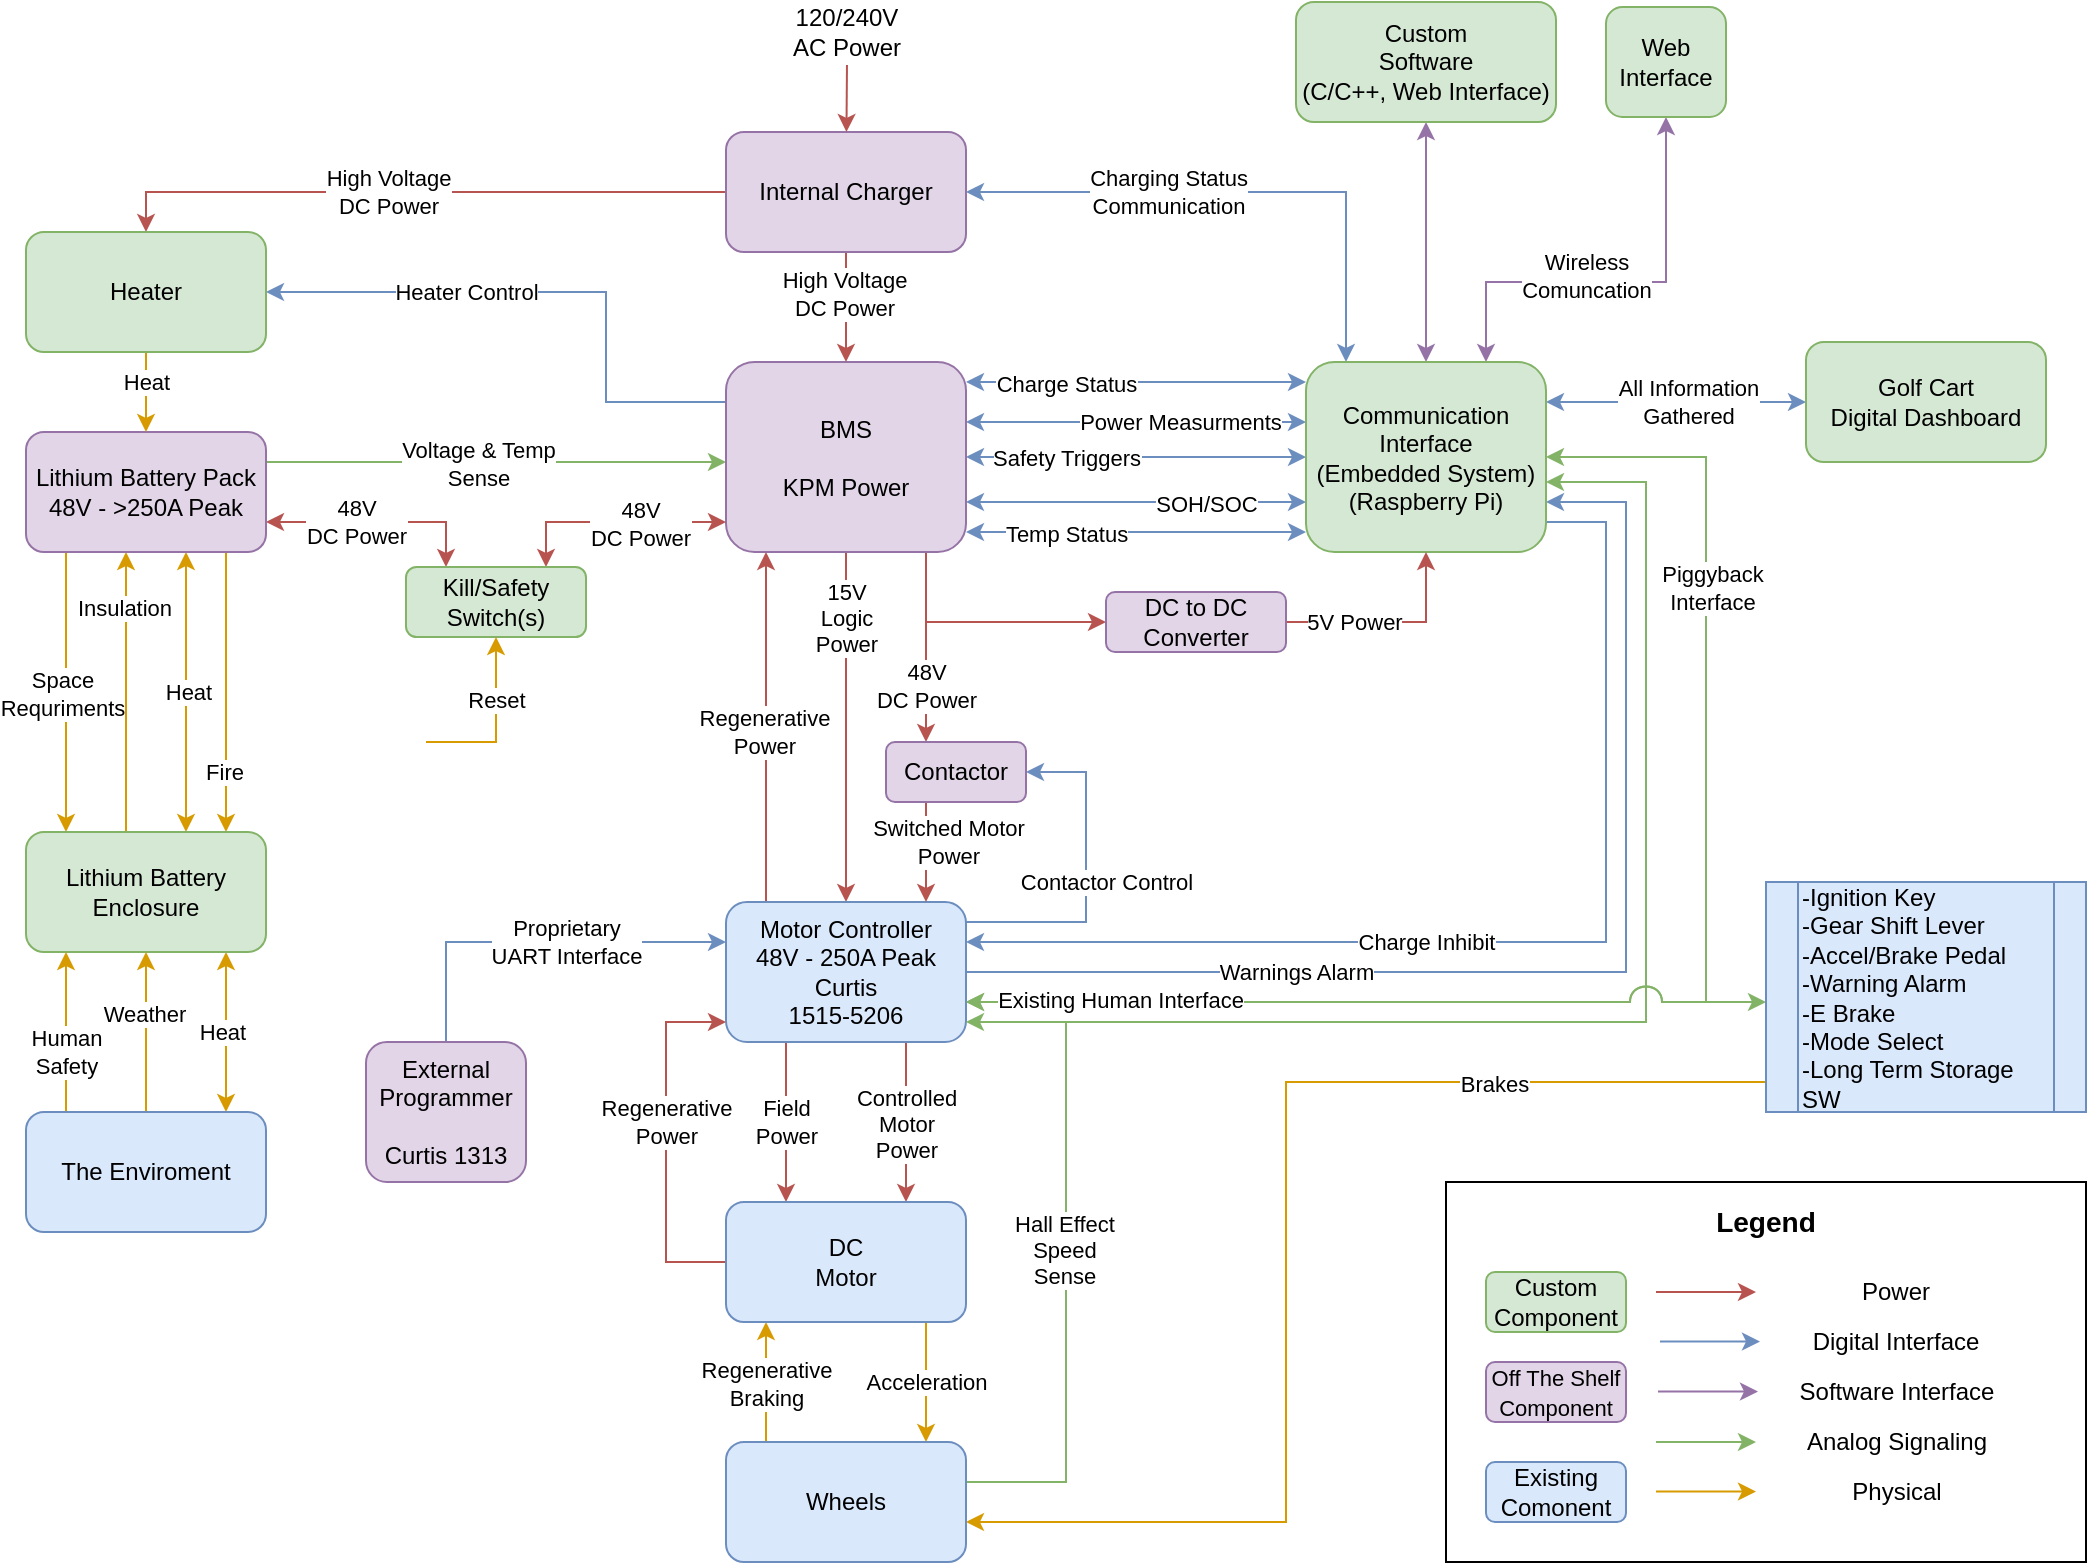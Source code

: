 <mxfile version="13.7.7" type="github">
  <diagram id="ME-UoCXOoVdlkanik7TO" name="Page-1">
    <mxGraphModel dx="1301" dy="871" grid="1" gridSize="10" guides="1" tooltips="1" connect="1" arrows="1" fold="1" page="1" pageScale="1" pageWidth="1100" pageHeight="850" math="0" shadow="0">
      <root>
        <mxCell id="0" />
        <mxCell id="1" parent="0" />
        <mxCell id="QsVYwnMpYBv8_TJirFqX-5" style="edgeStyle=orthogonalEdgeStyle;rounded=0;orthogonalLoop=1;jettySize=auto;html=1;startArrow=none;startFill=0;endArrow=classic;endFill=1;fillColor=#d5e8d4;strokeColor=#82b366;jumpStyle=arc;" parent="1" source="EkQ5oIYSsCIHXngzsfxw-46" target="GSqG7k4U5jTujWrdJpg2-13" edge="1">
          <mxGeometry relative="1" as="geometry">
            <Array as="points">
              <mxPoint x="590" y="810" />
              <mxPoint x="590" y="580" />
              <mxPoint x="880" y="580" />
              <mxPoint x="880" y="310" />
            </Array>
          </mxGeometry>
        </mxCell>
        <mxCell id="GSqG7k4U5jTujWrdJpg2-3" style="edgeStyle=orthogonalEdgeStyle;rounded=0;orthogonalLoop=1;jettySize=auto;html=1;startArrow=classic;startFill=1;fillColor=#f8cecc;strokeColor=#b85450;" parent="1" source="GSqG7k4U5jTujWrdJpg2-1" target="GSqG7k4U5jTujWrdJpg2-65" edge="1">
          <mxGeometry relative="1" as="geometry">
            <Array as="points">
              <mxPoint x="280" y="330" />
            </Array>
          </mxGeometry>
        </mxCell>
        <mxCell id="GSqG7k4U5jTujWrdJpg2-4" value="&lt;div&gt;48V&lt;/div&gt;&lt;div&gt;DC Power&lt;/div&gt;" style="edgeLabel;html=1;align=center;verticalAlign=middle;resizable=0;points=[];" parent="GSqG7k4U5jTujWrdJpg2-3" vertex="1" connectable="0">
          <mxGeometry x="-0.104" relative="1" as="geometry">
            <mxPoint x="-5.6" as="offset" />
          </mxGeometry>
        </mxCell>
        <mxCell id="GSqG7k4U5jTujWrdJpg2-5" style="edgeStyle=orthogonalEdgeStyle;rounded=0;orthogonalLoop=1;jettySize=auto;html=1;fillColor=#d5e8d4;strokeColor=#82b366;" parent="1" source="GSqG7k4U5jTujWrdJpg2-1" target="GSqG7k4U5jTujWrdJpg2-2" edge="1">
          <mxGeometry relative="1" as="geometry">
            <Array as="points">
              <mxPoint x="230" y="300" />
              <mxPoint x="230" y="300" />
            </Array>
            <mxPoint x="170" y="300" as="sourcePoint" />
            <mxPoint x="460" y="300" as="targetPoint" />
          </mxGeometry>
        </mxCell>
        <mxCell id="GSqG7k4U5jTujWrdJpg2-6" value="&lt;div&gt;Voltage &amp;amp; Temp &lt;br&gt;&lt;/div&gt;&lt;div&gt;Sense&lt;/div&gt;" style="edgeLabel;html=1;align=center;verticalAlign=middle;resizable=0;points=[];" parent="GSqG7k4U5jTujWrdJpg2-5" vertex="1" connectable="0">
          <mxGeometry x="-0.21" y="-1" relative="1" as="geometry">
            <mxPoint x="14.57" as="offset" />
          </mxGeometry>
        </mxCell>
        <mxCell id="GSqG7k4U5jTujWrdJpg2-7" style="edgeStyle=orthogonalEdgeStyle;rounded=0;orthogonalLoop=1;jettySize=auto;html=1;fillColor=#ffe6cc;strokeColor=#d79b00;startArrow=classic;startFill=1;" parent="1" source="GSqG7k4U5jTujWrdJpg2-1" target="GSqG7k4U5jTujWrdJpg2-11" edge="1">
          <mxGeometry relative="1" as="geometry">
            <mxPoint x="200" y="495" as="targetPoint" />
            <Array as="points">
              <mxPoint x="150" y="435" />
              <mxPoint x="150" y="435" />
            </Array>
          </mxGeometry>
        </mxCell>
        <mxCell id="GSqG7k4U5jTujWrdJpg2-8" value="Heat" style="edgeLabel;html=1;align=center;verticalAlign=middle;resizable=0;points=[];" parent="GSqG7k4U5jTujWrdJpg2-7" vertex="1" connectable="0">
          <mxGeometry x="-0.379" y="1" relative="1" as="geometry">
            <mxPoint y="26.57" as="offset" />
          </mxGeometry>
        </mxCell>
        <mxCell id="GSqG7k4U5jTujWrdJpg2-9" style="edgeStyle=orthogonalEdgeStyle;rounded=0;orthogonalLoop=1;jettySize=auto;html=1;fillColor=#ffe6cc;strokeColor=#d79b00;" parent="1" source="GSqG7k4U5jTujWrdJpg2-1" target="GSqG7k4U5jTujWrdJpg2-11" edge="1">
          <mxGeometry relative="1" as="geometry">
            <mxPoint x="100" y="475" as="targetPoint" />
            <Array as="points">
              <mxPoint x="90" y="435" />
              <mxPoint x="90" y="435" />
            </Array>
          </mxGeometry>
        </mxCell>
        <mxCell id="GSqG7k4U5jTujWrdJpg2-10" value="&lt;div&gt;Space&lt;/div&gt;&lt;div&gt;Requriments&lt;br&gt;&lt;/div&gt;" style="edgeLabel;html=1;align=center;verticalAlign=middle;resizable=0;points=[];" parent="GSqG7k4U5jTujWrdJpg2-9" vertex="1" connectable="0">
          <mxGeometry x="-0.689" y="-2" relative="1" as="geometry">
            <mxPoint y="48.29" as="offset" />
          </mxGeometry>
        </mxCell>
        <mxCell id="GSqG7k4U5jTujWrdJpg2-17" style="edgeStyle=orthogonalEdgeStyle;rounded=0;orthogonalLoop=1;jettySize=auto;html=1;startArrow=classic;startFill=1;endArrow=none;endFill=0;fillColor=#ffe6cc;strokeColor=#d79b00;" parent="1" source="GSqG7k4U5jTujWrdJpg2-1" target="GSqG7k4U5jTujWrdJpg2-11" edge="1">
          <mxGeometry relative="1" as="geometry">
            <Array as="points">
              <mxPoint x="120" y="445" />
              <mxPoint x="120" y="445" />
            </Array>
          </mxGeometry>
        </mxCell>
        <mxCell id="GSqG7k4U5jTujWrdJpg2-18" value="Insulation" style="edgeLabel;html=1;align=center;verticalAlign=middle;resizable=0;points=[];" parent="GSqG7k4U5jTujWrdJpg2-17" vertex="1" connectable="0">
          <mxGeometry x="-0.604" y="-1" relative="1" as="geometry">
            <mxPoint as="offset" />
          </mxGeometry>
        </mxCell>
        <mxCell id="3xZZkQ_043mxK-w47PND-4" style="edgeStyle=orthogonalEdgeStyle;rounded=0;orthogonalLoop=1;jettySize=auto;html=1;fillColor=#ffe6cc;strokeColor=#d79b00;" parent="1" source="GSqG7k4U5jTujWrdJpg2-1" target="GSqG7k4U5jTujWrdJpg2-11" edge="1">
          <mxGeometry relative="1" as="geometry">
            <Array as="points">
              <mxPoint x="170" y="425" />
              <mxPoint x="170" y="425" />
            </Array>
          </mxGeometry>
        </mxCell>
        <mxCell id="3xZZkQ_043mxK-w47PND-5" value="Fire" style="edgeLabel;html=1;align=center;verticalAlign=middle;resizable=0;points=[];" parent="3xZZkQ_043mxK-w47PND-4" vertex="1" connectable="0">
          <mxGeometry x="0.674" y="-1" relative="1" as="geometry">
            <mxPoint y="-7.5" as="offset" />
          </mxGeometry>
        </mxCell>
        <mxCell id="GSqG7k4U5jTujWrdJpg2-1" value="&lt;div&gt;Lithium Battery Pack&lt;/div&gt;&lt;div&gt;48V - &amp;gt;250A Peak&lt;br&gt;&lt;/div&gt;" style="rounded=1;whiteSpace=wrap;html=1;fillColor=#e1d5e7;strokeColor=#9673a6;" parent="1" vertex="1">
          <mxGeometry x="70" y="285" width="120" height="60" as="geometry" />
        </mxCell>
        <mxCell id="GSqG7k4U5jTujWrdJpg2-15" style="edgeStyle=orthogonalEdgeStyle;rounded=0;orthogonalLoop=1;jettySize=auto;html=1;startArrow=classic;startFill=1;fillColor=#dae8fc;strokeColor=#6c8ebf;" parent="1" source="GSqG7k4U5jTujWrdJpg2-2" target="GSqG7k4U5jTujWrdJpg2-13" edge="1">
          <mxGeometry relative="1" as="geometry">
            <Array as="points">
              <mxPoint x="650" y="260" />
              <mxPoint x="650" y="260" />
            </Array>
          </mxGeometry>
        </mxCell>
        <mxCell id="GSqG7k4U5jTujWrdJpg2-16" value="&lt;div&gt;Charge Status&lt;/div&gt;" style="edgeLabel;html=1;align=center;verticalAlign=middle;resizable=0;points=[];" parent="GSqG7k4U5jTujWrdJpg2-15" vertex="1" connectable="0">
          <mxGeometry x="-0.076" y="-1" relative="1" as="geometry">
            <mxPoint x="-28.5" as="offset" />
          </mxGeometry>
        </mxCell>
        <mxCell id="GSqG7k4U5jTujWrdJpg2-59" style="edgeStyle=orthogonalEdgeStyle;rounded=0;orthogonalLoop=1;jettySize=auto;html=1;startArrow=none;startFill=0;endArrow=classic;endFill=1;fillColor=#f8cecc;strokeColor=#b85450;" parent="1" source="GSqG7k4U5jTujWrdJpg2-2" target="GSqG7k4U5jTujWrdJpg2-57" edge="1">
          <mxGeometry relative="1" as="geometry">
            <Array as="points">
              <mxPoint x="520" y="380" />
            </Array>
          </mxGeometry>
        </mxCell>
        <mxCell id="EkQ5oIYSsCIHXngzsfxw-8" style="edgeStyle=orthogonalEdgeStyle;rounded=0;orthogonalLoop=1;jettySize=auto;html=1;startArrow=classic;startFill=1;fillColor=#dae8fc;strokeColor=#6c8ebf;" parent="1" source="GSqG7k4U5jTujWrdJpg2-2" target="GSqG7k4U5jTujWrdJpg2-13" edge="1">
          <mxGeometry relative="1" as="geometry">
            <Array as="points">
              <mxPoint x="610" y="280" />
              <mxPoint x="610" y="280" />
            </Array>
          </mxGeometry>
        </mxCell>
        <mxCell id="EkQ5oIYSsCIHXngzsfxw-9" value="Power Measurments" style="edgeLabel;html=1;align=center;verticalAlign=middle;resizable=0;points=[];" parent="EkQ5oIYSsCIHXngzsfxw-8" vertex="1" connectable="0">
          <mxGeometry x="0.141" relative="1" as="geometry">
            <mxPoint x="10" as="offset" />
          </mxGeometry>
        </mxCell>
        <mxCell id="EkQ5oIYSsCIHXngzsfxw-10" style="edgeStyle=orthogonalEdgeStyle;rounded=0;orthogonalLoop=1;jettySize=auto;html=1;startArrow=classic;startFill=1;fillColor=#dae8fc;strokeColor=#6c8ebf;" parent="1" source="GSqG7k4U5jTujWrdJpg2-2" target="GSqG7k4U5jTujWrdJpg2-13" edge="1">
          <mxGeometry relative="1" as="geometry">
            <Array as="points">
              <mxPoint x="640" y="298" />
              <mxPoint x="640" y="298" />
            </Array>
          </mxGeometry>
        </mxCell>
        <mxCell id="EkQ5oIYSsCIHXngzsfxw-11" value="Safety Triggers" style="edgeLabel;html=1;align=center;verticalAlign=middle;resizable=0;points=[];" parent="EkQ5oIYSsCIHXngzsfxw-10" vertex="1" connectable="0">
          <mxGeometry x="0.647" y="72" relative="1" as="geometry">
            <mxPoint x="-90" y="72" as="offset" />
          </mxGeometry>
        </mxCell>
        <mxCell id="EkQ5oIYSsCIHXngzsfxw-14" style="edgeStyle=orthogonalEdgeStyle;rounded=0;orthogonalLoop=1;jettySize=auto;html=1;startArrow=classic;startFill=1;fillColor=#dae8fc;strokeColor=#6c8ebf;" parent="1" source="GSqG7k4U5jTujWrdJpg2-2" target="GSqG7k4U5jTujWrdJpg2-13" edge="1">
          <mxGeometry relative="1" as="geometry">
            <Array as="points">
              <mxPoint x="630" y="335" />
              <mxPoint x="630" y="335" />
            </Array>
          </mxGeometry>
        </mxCell>
        <mxCell id="EkQ5oIYSsCIHXngzsfxw-15" value="Temp Status" style="edgeLabel;html=1;align=center;verticalAlign=middle;resizable=0;points=[];" parent="EkQ5oIYSsCIHXngzsfxw-14" vertex="1" connectable="0">
          <mxGeometry x="0.059" y="-53" relative="1" as="geometry">
            <mxPoint x="-40" y="-52" as="offset" />
          </mxGeometry>
        </mxCell>
        <mxCell id="QsVYwnMpYBv8_TJirFqX-13" style="edgeStyle=orthogonalEdgeStyle;rounded=0;jumpStyle=arc;orthogonalLoop=1;jettySize=auto;html=1;startArrow=none;startFill=0;endArrow=classic;endFill=1;fillColor=#f8cecc;strokeColor=#b85450;" parent="1" source="GSqG7k4U5jTujWrdJpg2-2" target="GSqG7k4U5jTujWrdJpg2-23" edge="1">
          <mxGeometry relative="1" as="geometry">
            <Array as="points">
              <mxPoint x="480" y="420" />
              <mxPoint x="480" y="420" />
            </Array>
          </mxGeometry>
        </mxCell>
        <mxCell id="QsVYwnMpYBv8_TJirFqX-14" value="&lt;div&gt;15V&lt;br&gt;&lt;/div&gt;&lt;div&gt;Logic&lt;/div&gt;&lt;div&gt;Power&lt;br&gt;&lt;/div&gt;" style="edgeLabel;html=1;align=center;verticalAlign=middle;resizable=0;points=[];" parent="QsVYwnMpYBv8_TJirFqX-13" vertex="1" connectable="0">
          <mxGeometry x="0.253" y="-1" relative="1" as="geometry">
            <mxPoint x="1" y="-77" as="offset" />
          </mxGeometry>
        </mxCell>
        <mxCell id="QsVYwnMpYBv8_TJirFqX-25" style="edgeStyle=orthogonalEdgeStyle;rounded=0;jumpStyle=arc;orthogonalLoop=1;jettySize=auto;html=1;startArrow=none;startFill=0;endArrow=classic;endFill=1;fillColor=#dae8fc;strokeColor=#6c8ebf;" parent="1" source="GSqG7k4U5jTujWrdJpg2-2" target="3xZZkQ_043mxK-w47PND-6" edge="1">
          <mxGeometry relative="1" as="geometry">
            <Array as="points">
              <mxPoint x="360" y="270" />
              <mxPoint x="360" y="215" />
            </Array>
          </mxGeometry>
        </mxCell>
        <mxCell id="QsVYwnMpYBv8_TJirFqX-26" value="Heater Control" style="edgeLabel;html=1;align=center;verticalAlign=middle;resizable=0;points=[];" parent="QsVYwnMpYBv8_TJirFqX-25" vertex="1" connectable="0">
          <mxGeometry x="-0.081" y="-1" relative="1" as="geometry">
            <mxPoint x="-54" y="1" as="offset" />
          </mxGeometry>
        </mxCell>
        <mxCell id="GSqG7k4U5jTujWrdJpg2-2" value="&lt;div&gt;BMS&lt;/div&gt;&lt;div&gt;&lt;br&gt;&lt;/div&gt;&lt;div&gt;KPM Power&lt;br&gt;&lt;/div&gt;" style="rounded=1;whiteSpace=wrap;html=1;fillColor=#e1d5e7;strokeColor=#9673a6;" parent="1" vertex="1">
          <mxGeometry x="420" y="250" width="120" height="95" as="geometry" />
        </mxCell>
        <mxCell id="GSqG7k4U5jTujWrdJpg2-61" style="edgeStyle=orthogonalEdgeStyle;rounded=0;orthogonalLoop=1;jettySize=auto;html=1;startArrow=classic;startFill=1;endArrow=classic;endFill=1;fillColor=#ffe6cc;strokeColor=#d79b00;" parent="1" source="GSqG7k4U5jTujWrdJpg2-11" target="GSqG7k4U5jTujWrdJpg2-60" edge="1">
          <mxGeometry relative="1" as="geometry">
            <Array as="points">
              <mxPoint x="170" y="585" />
              <mxPoint x="170" y="585" />
            </Array>
          </mxGeometry>
        </mxCell>
        <mxCell id="GSqG7k4U5jTujWrdJpg2-62" value="Heat" style="edgeLabel;html=1;align=center;verticalAlign=middle;resizable=0;points=[];" parent="GSqG7k4U5jTujWrdJpg2-61" vertex="1" connectable="0">
          <mxGeometry x="0.254" y="-2" relative="1" as="geometry">
            <mxPoint y="-10.34" as="offset" />
          </mxGeometry>
        </mxCell>
        <mxCell id="GSqG7k4U5jTujWrdJpg2-11" value="&lt;div&gt;Lithium Battery&lt;/div&gt;&lt;div&gt;Enclosure&lt;br&gt;&lt;/div&gt;" style="rounded=1;whiteSpace=wrap;html=1;fillColor=#d5e8d4;strokeColor=#82b366;" parent="1" vertex="1">
          <mxGeometry x="70" y="485" width="120" height="60" as="geometry" />
        </mxCell>
        <mxCell id="GSqG7k4U5jTujWrdJpg2-14" style="edgeStyle=orthogonalEdgeStyle;rounded=0;orthogonalLoop=1;jettySize=auto;html=1;fillColor=#f8cecc;strokeColor=#b85450;" parent="1" source="GSqG7k4U5jTujWrdJpg2-12" target="GSqG7k4U5jTujWrdJpg2-2" edge="1">
          <mxGeometry relative="1" as="geometry" />
        </mxCell>
        <mxCell id="GSqG7k4U5jTujWrdJpg2-19" value="&lt;div&gt;High Voltage&lt;/div&gt;&lt;div&gt;DC Power&lt;/div&gt;" style="edgeLabel;html=1;align=center;verticalAlign=middle;resizable=0;points=[];" parent="GSqG7k4U5jTujWrdJpg2-14" vertex="1" connectable="0">
          <mxGeometry x="-0.235" y="-1" relative="1" as="geometry">
            <mxPoint as="offset" />
          </mxGeometry>
        </mxCell>
        <mxCell id="GSqG7k4U5jTujWrdJpg2-30" style="edgeStyle=orthogonalEdgeStyle;rounded=0;orthogonalLoop=1;jettySize=auto;html=1;startArrow=classic;startFill=1;endArrow=classic;endFill=1;fillColor=#dae8fc;strokeColor=#6c8ebf;" parent="1" source="GSqG7k4U5jTujWrdJpg2-12" target="GSqG7k4U5jTujWrdJpg2-13" edge="1">
          <mxGeometry relative="1" as="geometry">
            <Array as="points">
              <mxPoint x="730" y="165" />
            </Array>
          </mxGeometry>
        </mxCell>
        <mxCell id="GSqG7k4U5jTujWrdJpg2-31" value="&lt;div&gt;Charging Status&lt;/div&gt;&lt;div&gt;Communication&lt;br&gt;&lt;/div&gt;" style="edgeLabel;html=1;align=center;verticalAlign=middle;resizable=0;points=[];" parent="GSqG7k4U5jTujWrdJpg2-30" vertex="1" connectable="0">
          <mxGeometry x="-0.264" relative="1" as="geometry">
            <mxPoint as="offset" />
          </mxGeometry>
        </mxCell>
        <mxCell id="3xZZkQ_043mxK-w47PND-7" style="edgeStyle=orthogonalEdgeStyle;rounded=0;orthogonalLoop=1;jettySize=auto;html=1;entryX=0.5;entryY=0;entryDx=0;entryDy=0;fillColor=#f8cecc;strokeColor=#b85450;" parent="1" source="GSqG7k4U5jTujWrdJpg2-12" target="3xZZkQ_043mxK-w47PND-6" edge="1">
          <mxGeometry relative="1" as="geometry" />
        </mxCell>
        <mxCell id="3xZZkQ_043mxK-w47PND-10" value="&lt;div&gt;High Voltage&lt;/div&gt;&lt;div&gt;DC Power&lt;br&gt;&lt;/div&gt;" style="edgeLabel;html=1;align=center;verticalAlign=middle;resizable=0;points=[];" parent="3xZZkQ_043mxK-w47PND-7" vertex="1" connectable="0">
          <mxGeometry x="0.093" relative="1" as="geometry">
            <mxPoint as="offset" />
          </mxGeometry>
        </mxCell>
        <mxCell id="GSqG7k4U5jTujWrdJpg2-12" value="&lt;div&gt;Internal Charger&lt;/div&gt;" style="rounded=1;whiteSpace=wrap;html=1;fillColor=#e1d5e7;strokeColor=#9673a6;glass=0;sketch=0;" parent="1" vertex="1">
          <mxGeometry x="420" y="135" width="120" height="60" as="geometry" />
        </mxCell>
        <mxCell id="GSqG7k4U5jTujWrdJpg2-21" style="edgeStyle=orthogonalEdgeStyle;rounded=0;orthogonalLoop=1;jettySize=auto;html=1;startArrow=none;startFill=0;endArrow=classic;endFill=1;fillColor=#dae8fc;strokeColor=#6c8ebf;" parent="1" source="GSqG7k4U5jTujWrdJpg2-13" target="GSqG7k4U5jTujWrdJpg2-23" edge="1">
          <mxGeometry relative="1" as="geometry">
            <Array as="points">
              <mxPoint x="860" y="330" />
              <mxPoint x="860" y="540" />
            </Array>
            <mxPoint x="960" y="260" as="targetPoint" />
          </mxGeometry>
        </mxCell>
        <mxCell id="GSqG7k4U5jTujWrdJpg2-22" value="&lt;div&gt;Charge Inhibit&lt;br&gt;&lt;/div&gt;" style="edgeLabel;html=1;align=center;verticalAlign=middle;resizable=0;points=[];" parent="GSqG7k4U5jTujWrdJpg2-21" vertex="1" connectable="0">
          <mxGeometry x="-0.086" relative="1" as="geometry">
            <mxPoint x="-74.14" y="-0.03" as="offset" />
          </mxGeometry>
        </mxCell>
        <mxCell id="GSqG7k4U5jTujWrdJpg2-38" style="edgeStyle=orthogonalEdgeStyle;rounded=0;orthogonalLoop=1;jettySize=auto;html=1;startArrow=classic;startFill=1;endArrow=classic;endFill=1;fillColor=#e1d5e7;strokeColor=#9673a6;" parent="1" source="GSqG7k4U5jTujWrdJpg2-13" target="GSqG7k4U5jTujWrdJpg2-39" edge="1">
          <mxGeometry relative="1" as="geometry">
            <mxPoint x="770" y="105" as="targetPoint" />
            <Array as="points">
              <mxPoint x="770" y="235" />
              <mxPoint x="770" y="235" />
            </Array>
          </mxGeometry>
        </mxCell>
        <mxCell id="EkQ5oIYSsCIHXngzsfxw-12" style="edgeStyle=orthogonalEdgeStyle;rounded=0;orthogonalLoop=1;jettySize=auto;html=1;startArrow=classic;startFill=1;fillColor=#dae8fc;strokeColor=#6c8ebf;" parent="1" source="GSqG7k4U5jTujWrdJpg2-13" target="GSqG7k4U5jTujWrdJpg2-2" edge="1">
          <mxGeometry relative="1" as="geometry">
            <Array as="points">
              <mxPoint x="630" y="320" />
              <mxPoint x="630" y="320" />
            </Array>
          </mxGeometry>
        </mxCell>
        <mxCell id="EkQ5oIYSsCIHXngzsfxw-13" value="SOH/SOC" style="edgeLabel;html=1;align=center;verticalAlign=middle;resizable=0;points=[];" parent="EkQ5oIYSsCIHXngzsfxw-12" vertex="1" connectable="0">
          <mxGeometry x="0.218" y="1" relative="1" as="geometry">
            <mxPoint x="53.5" as="offset" />
          </mxGeometry>
        </mxCell>
        <mxCell id="EkQ5oIYSsCIHXngzsfxw-21" style="edgeStyle=orthogonalEdgeStyle;rounded=0;orthogonalLoop=1;jettySize=auto;html=1;startArrow=classic;startFill=1;fillColor=#dae8fc;strokeColor=#6c8ebf;endArrow=none;endFill=0;" parent="1" source="GSqG7k4U5jTujWrdJpg2-13" target="GSqG7k4U5jTujWrdJpg2-23" edge="1">
          <mxGeometry relative="1" as="geometry">
            <Array as="points">
              <mxPoint x="870" y="320" />
              <mxPoint x="870" y="555" />
            </Array>
            <mxPoint x="960" y="280" as="targetPoint" />
          </mxGeometry>
        </mxCell>
        <mxCell id="EkQ5oIYSsCIHXngzsfxw-22" value="Warnings Alarm" style="edgeLabel;html=1;align=center;verticalAlign=middle;resizable=0;points=[];" parent="EkQ5oIYSsCIHXngzsfxw-21" vertex="1" connectable="0">
          <mxGeometry x="0.231" relative="1" as="geometry">
            <mxPoint x="-67.72" as="offset" />
          </mxGeometry>
        </mxCell>
        <mxCell id="QsVYwnMpYBv8_TJirFqX-15" style="edgeStyle=orthogonalEdgeStyle;rounded=0;jumpStyle=arc;orthogonalLoop=1;jettySize=auto;html=1;startArrow=classic;startFill=1;endArrow=classic;endFill=1;fillColor=#e1d5e7;strokeColor=#9673a6;" parent="1" source="GSqG7k4U5jTujWrdJpg2-13" target="QsVYwnMpYBv8_TJirFqX-16" edge="1">
          <mxGeometry relative="1" as="geometry">
            <mxPoint x="810" y="150" as="targetPoint" />
            <Array as="points">
              <mxPoint x="800" y="210" />
              <mxPoint x="890" y="210" />
            </Array>
          </mxGeometry>
        </mxCell>
        <mxCell id="QsVYwnMpYBv8_TJirFqX-17" value="&lt;div&gt;Wireless&lt;/div&gt;&lt;div&gt;Comuncation&lt;br&gt;&lt;/div&gt;" style="edgeLabel;html=1;align=center;verticalAlign=middle;resizable=0;points=[];" parent="QsVYwnMpYBv8_TJirFqX-15" vertex="1" connectable="0">
          <mxGeometry x="-0.225" y="3" relative="1" as="geometry">
            <mxPoint x="7.53" as="offset" />
          </mxGeometry>
        </mxCell>
        <mxCell id="QsVYwnMpYBv8_TJirFqX-23" style="edgeStyle=orthogonalEdgeStyle;rounded=0;jumpStyle=arc;orthogonalLoop=1;jettySize=auto;html=1;startArrow=classic;startFill=1;endArrow=classic;endFill=1;fillColor=#d5e8d4;strokeColor=#82b366;jumpSize=16;" parent="1" source="GSqG7k4U5jTujWrdJpg2-13" target="GSqG7k4U5jTujWrdJpg2-23" edge="1">
          <mxGeometry relative="1" as="geometry">
            <Array as="points">
              <mxPoint x="910" y="297" />
              <mxPoint x="910" y="570" />
            </Array>
          </mxGeometry>
        </mxCell>
        <mxCell id="QsVYwnMpYBv8_TJirFqX-24" value="&lt;div&gt;Piggyback&lt;/div&gt;&lt;div&gt;Interface&lt;br&gt;&lt;/div&gt;" style="edgeLabel;html=1;align=center;verticalAlign=middle;resizable=0;points=[];" parent="QsVYwnMpYBv8_TJirFqX-23" vertex="1" connectable="0">
          <mxGeometry x="-0.138" y="1" relative="1" as="geometry">
            <mxPoint x="1.72" y="-166.71" as="offset" />
          </mxGeometry>
        </mxCell>
        <mxCell id="QsVYwnMpYBv8_TJirFqX-27" style="edgeStyle=orthogonalEdgeStyle;rounded=0;jumpStyle=arc;orthogonalLoop=1;jettySize=auto;html=1;startArrow=classic;startFill=1;endArrow=classic;endFill=1;fillColor=#dae8fc;strokeColor=#6c8ebf;" parent="1" source="GSqG7k4U5jTujWrdJpg2-13" target="QsVYwnMpYBv8_TJirFqX-28" edge="1">
          <mxGeometry relative="1" as="geometry">
            <mxPoint x="960" y="270" as="targetPoint" />
            <Array as="points">
              <mxPoint x="870" y="270" />
              <mxPoint x="870" y="270" />
            </Array>
          </mxGeometry>
        </mxCell>
        <mxCell id="QsVYwnMpYBv8_TJirFqX-30" value="&lt;div&gt;All Information&lt;/div&gt;&lt;div&gt;Gathered&lt;br&gt;&lt;/div&gt;" style="edgeLabel;html=1;align=center;verticalAlign=middle;resizable=0;points=[];" parent="QsVYwnMpYBv8_TJirFqX-27" vertex="1" connectable="0">
          <mxGeometry x="-0.303" y="-2" relative="1" as="geometry">
            <mxPoint x="25" y="-2" as="offset" />
          </mxGeometry>
        </mxCell>
        <mxCell id="GSqG7k4U5jTujWrdJpg2-13" value="&lt;div&gt;Communication Interface&lt;/div&gt;&lt;div&gt;(Embedded System)&lt;/div&gt;&lt;div&gt;(Raspberry Pi) &lt;br&gt;&lt;/div&gt;" style="rounded=1;whiteSpace=wrap;html=1;fillColor=#d5e8d4;strokeColor=#82b366;" parent="1" vertex="1">
          <mxGeometry x="710" y="250" width="120" height="95" as="geometry" />
        </mxCell>
        <mxCell id="GSqG7k4U5jTujWrdJpg2-24" style="edgeStyle=orthogonalEdgeStyle;rounded=0;orthogonalLoop=1;jettySize=auto;html=1;startArrow=classic;startFill=1;endArrow=none;endFill=0;fillColor=#f8cecc;strokeColor=#b85450;" parent="1" source="QsVYwnMpYBv8_TJirFqX-10" edge="1">
          <mxGeometry relative="1" as="geometry">
            <Array as="points">
              <mxPoint x="520" y="430" />
              <mxPoint x="520" y="430" />
            </Array>
            <mxPoint x="520" y="460" as="sourcePoint" />
            <mxPoint x="520" y="380" as="targetPoint" />
          </mxGeometry>
        </mxCell>
        <mxCell id="GSqG7k4U5jTujWrdJpg2-25" value="&lt;div&gt;48V&lt;/div&gt;&lt;div&gt;DC Power&lt;/div&gt;" style="edgeLabel;html=1;align=center;verticalAlign=middle;resizable=0;points=[];" parent="GSqG7k4U5jTujWrdJpg2-24" vertex="1" connectable="0">
          <mxGeometry x="-0.328" y="3" relative="1" as="geometry">
            <mxPoint x="3" y="-7.86" as="offset" />
          </mxGeometry>
        </mxCell>
        <mxCell id="GSqG7k4U5jTujWrdJpg2-28" value="" style="edgeStyle=orthogonalEdgeStyle;rounded=0;orthogonalLoop=1;jettySize=auto;html=1;startArrow=none;startFill=0;endArrow=classic;endFill=1;fillColor=#f8cecc;strokeColor=#b85450;" parent="1" source="GSqG7k4U5jTujWrdJpg2-23" target="GSqG7k4U5jTujWrdJpg2-27" edge="1">
          <mxGeometry relative="1" as="geometry">
            <Array as="points">
              <mxPoint x="510" y="660" />
              <mxPoint x="510" y="660" />
            </Array>
          </mxGeometry>
        </mxCell>
        <mxCell id="GSqG7k4U5jTujWrdJpg2-29" value="&lt;div&gt;Controlled&lt;br&gt;&lt;/div&gt;&lt;div&gt;Motor&lt;/div&gt;&lt;div&gt;Power&lt;/div&gt;" style="edgeLabel;html=1;align=center;verticalAlign=middle;resizable=0;points=[];" parent="GSqG7k4U5jTujWrdJpg2-28" vertex="1" connectable="0">
          <mxGeometry x="-0.266" relative="1" as="geometry">
            <mxPoint y="10.86" as="offset" />
          </mxGeometry>
        </mxCell>
        <mxCell id="EkQ5oIYSsCIHXngzsfxw-42" style="edgeStyle=orthogonalEdgeStyle;rounded=0;sketch=0;orthogonalLoop=1;jettySize=auto;html=1;startArrow=none;startFill=0;endArrow=classic;endFill=1;fillColor=#f8cecc;strokeColor=#b85450;" parent="1" source="GSqG7k4U5jTujWrdJpg2-23" target="GSqG7k4U5jTujWrdJpg2-2" edge="1">
          <mxGeometry relative="1" as="geometry">
            <Array as="points">
              <mxPoint x="440" y="400" />
              <mxPoint x="440" y="400" />
            </Array>
          </mxGeometry>
        </mxCell>
        <mxCell id="EkQ5oIYSsCIHXngzsfxw-43" value="&lt;div&gt;Regenerative&lt;/div&gt;&lt;div&gt;Power&lt;br&gt;&lt;/div&gt;" style="edgeLabel;html=1;align=center;verticalAlign=middle;resizable=0;points=[];" parent="EkQ5oIYSsCIHXngzsfxw-42" vertex="1" connectable="0">
          <mxGeometry x="-0.077" y="3" relative="1" as="geometry">
            <mxPoint x="1.97" y="-4.66" as="offset" />
          </mxGeometry>
        </mxCell>
        <mxCell id="QsVYwnMpYBv8_TJirFqX-7" style="edgeStyle=orthogonalEdgeStyle;rounded=0;jumpStyle=arc;orthogonalLoop=1;jettySize=auto;html=1;startArrow=none;startFill=0;endArrow=classic;endFill=1;fillColor=#f8cecc;strokeColor=#b85450;" parent="1" source="GSqG7k4U5jTujWrdJpg2-23" target="GSqG7k4U5jTujWrdJpg2-27" edge="1">
          <mxGeometry relative="1" as="geometry">
            <Array as="points">
              <mxPoint x="450" y="650" />
              <mxPoint x="450" y="650" />
            </Array>
          </mxGeometry>
        </mxCell>
        <mxCell id="QsVYwnMpYBv8_TJirFqX-9" value="&lt;div&gt;Field&lt;/div&gt;&lt;div&gt;Power&lt;/div&gt;" style="edgeLabel;html=1;align=center;verticalAlign=middle;resizable=0;points=[];" parent="QsVYwnMpYBv8_TJirFqX-7" vertex="1" connectable="0">
          <mxGeometry x="-0.36" relative="1" as="geometry">
            <mxPoint y="14.29" as="offset" />
          </mxGeometry>
        </mxCell>
        <mxCell id="QsVYwnMpYBv8_TJirFqX-18" style="edgeStyle=orthogonalEdgeStyle;rounded=0;jumpStyle=arc;orthogonalLoop=1;jettySize=auto;html=1;entryX=1;entryY=0.5;entryDx=0;entryDy=0;startArrow=none;startFill=0;endArrow=classic;endFill=1;fillColor=#dae8fc;strokeColor=#6c8ebf;" parent="1" source="GSqG7k4U5jTujWrdJpg2-23" target="QsVYwnMpYBv8_TJirFqX-10" edge="1">
          <mxGeometry relative="1" as="geometry">
            <Array as="points">
              <mxPoint x="600" y="530" />
              <mxPoint x="600" y="455" />
            </Array>
          </mxGeometry>
        </mxCell>
        <mxCell id="QsVYwnMpYBv8_TJirFqX-19" value="Contactor Control" style="edgeLabel;html=1;align=center;verticalAlign=middle;resizable=0;points=[];" parent="QsVYwnMpYBv8_TJirFqX-18" vertex="1" connectable="0">
          <mxGeometry x="-0.303" y="-2" relative="1" as="geometry">
            <mxPoint x="12.29" y="-22" as="offset" />
          </mxGeometry>
        </mxCell>
        <mxCell id="GSqG7k4U5jTujWrdJpg2-23" value="&lt;div&gt;Motor Controller&lt;/div&gt;&lt;div&gt;48V - 250A Peak&lt;br&gt;&lt;/div&gt;&lt;div&gt;Curtis&lt;/div&gt;&lt;div&gt;1515-5206&lt;br&gt;&lt;/div&gt;" style="rounded=1;whiteSpace=wrap;html=1;fillColor=#dae8fc;strokeColor=#6c8ebf;" parent="1" vertex="1">
          <mxGeometry x="420" y="520" width="120" height="70" as="geometry" />
        </mxCell>
        <mxCell id="EkQ5oIYSsCIHXngzsfxw-36" style="edgeStyle=orthogonalEdgeStyle;rounded=0;sketch=0;orthogonalLoop=1;jettySize=auto;html=1;startArrow=classic;startFill=1;fillColor=#ffe6cc;strokeColor=#d79b00;endArrow=none;endFill=0;" parent="1" source="GSqG7k4U5jTujWrdJpg2-27" target="EkQ5oIYSsCIHXngzsfxw-46" edge="1">
          <mxGeometry relative="1" as="geometry">
            <Array as="points">
              <mxPoint x="440" y="750" />
              <mxPoint x="440" y="750" />
            </Array>
          </mxGeometry>
        </mxCell>
        <mxCell id="EkQ5oIYSsCIHXngzsfxw-40" value="&lt;div&gt;Regenerative&lt;/div&gt;&lt;div&gt;Braking&lt;br&gt;&lt;/div&gt;" style="edgeLabel;html=1;align=center;verticalAlign=middle;resizable=0;points=[];" parent="EkQ5oIYSsCIHXngzsfxw-36" vertex="1" connectable="0">
          <mxGeometry x="-0.245" relative="1" as="geometry">
            <mxPoint y="8" as="offset" />
          </mxGeometry>
        </mxCell>
        <mxCell id="EkQ5oIYSsCIHXngzsfxw-37" style="edgeStyle=orthogonalEdgeStyle;rounded=0;sketch=0;orthogonalLoop=1;jettySize=auto;html=1;startArrow=none;startFill=0;fillColor=#ffe6cc;strokeColor=#d79b00;endArrow=classic;endFill=1;" parent="1" source="GSqG7k4U5jTujWrdJpg2-27" target="EkQ5oIYSsCIHXngzsfxw-46" edge="1">
          <mxGeometry relative="1" as="geometry">
            <Array as="points">
              <mxPoint x="520" y="750" />
              <mxPoint x="520" y="750" />
            </Array>
          </mxGeometry>
        </mxCell>
        <mxCell id="EkQ5oIYSsCIHXngzsfxw-39" value="Acceleration" style="edgeLabel;html=1;align=center;verticalAlign=middle;resizable=0;points=[];" parent="EkQ5oIYSsCIHXngzsfxw-37" vertex="1" connectable="0">
          <mxGeometry x="-0.108" y="-2" relative="1" as="geometry">
            <mxPoint x="1.97" y="3.14" as="offset" />
          </mxGeometry>
        </mxCell>
        <mxCell id="EkQ5oIYSsCIHXngzsfxw-44" style="edgeStyle=orthogonalEdgeStyle;rounded=0;sketch=0;orthogonalLoop=1;jettySize=auto;html=1;startArrow=none;startFill=0;endArrow=classic;endFill=1;fillColor=#f8cecc;strokeColor=#b85450;" parent="1" source="GSqG7k4U5jTujWrdJpg2-27" target="GSqG7k4U5jTujWrdJpg2-23" edge="1">
          <mxGeometry relative="1" as="geometry">
            <Array as="points">
              <mxPoint x="390" y="700" />
              <mxPoint x="390" y="580" />
            </Array>
          </mxGeometry>
        </mxCell>
        <mxCell id="EkQ5oIYSsCIHXngzsfxw-45" value="&lt;div&gt;Regenerative&lt;/div&gt;&lt;div&gt;Power&lt;br&gt;&lt;/div&gt;" style="edgeLabel;html=1;align=center;verticalAlign=middle;resizable=0;points=[];" parent="EkQ5oIYSsCIHXngzsfxw-44" vertex="1" connectable="0">
          <mxGeometry x="0.31" relative="1" as="geometry">
            <mxPoint y="17.57" as="offset" />
          </mxGeometry>
        </mxCell>
        <mxCell id="GSqG7k4U5jTujWrdJpg2-27" value="&lt;div&gt;DC&lt;br&gt;&lt;/div&gt;&lt;div&gt;Motor&lt;/div&gt;" style="rounded=1;whiteSpace=wrap;html=1;fillColor=#dae8fc;strokeColor=#6c8ebf;" parent="1" vertex="1">
          <mxGeometry x="420" y="670" width="120" height="60" as="geometry" />
        </mxCell>
        <mxCell id="EkQ5oIYSsCIHXngzsfxw-30" style="edgeStyle=orthogonalEdgeStyle;rounded=0;orthogonalLoop=1;jettySize=auto;html=1;startArrow=classic;startFill=1;fillColor=#d5e8d4;strokeColor=#82b366;jumpStyle=arc;jumpSize=16;" parent="1" source="GSqG7k4U5jTujWrdJpg2-23" target="EkQ5oIYSsCIHXngzsfxw-29" edge="1">
          <mxGeometry relative="1" as="geometry">
            <mxPoint x="790" y="492.514" as="sourcePoint" />
            <Array as="points">
              <mxPoint x="740" y="570" />
              <mxPoint x="740" y="570" />
            </Array>
          </mxGeometry>
        </mxCell>
        <mxCell id="QsVYwnMpYBv8_TJirFqX-4" value="&lt;div&gt;Existing Human Interface&lt;br&gt;&lt;/div&gt;" style="edgeLabel;html=1;align=center;verticalAlign=middle;resizable=0;points=[];" parent="EkQ5oIYSsCIHXngzsfxw-30" vertex="1" connectable="0">
          <mxGeometry x="-0.355" relative="1" as="geometry">
            <mxPoint x="-52.14" y="-1" as="offset" />
          </mxGeometry>
        </mxCell>
        <mxCell id="GSqG7k4U5jTujWrdJpg2-39" value="&lt;div&gt;Custom&lt;br&gt;&lt;/div&gt;&lt;div&gt;Software&lt;/div&gt;&lt;div&gt;(C/C++, Web Interface)&lt;br&gt;&lt;/div&gt;" style="rounded=1;whiteSpace=wrap;html=1;fillColor=#d5e8d4;strokeColor=#82b366;" parent="1" vertex="1">
          <mxGeometry x="705" y="70" width="130" height="60" as="geometry" />
        </mxCell>
        <mxCell id="GSqG7k4U5jTujWrdJpg2-58" style="edgeStyle=orthogonalEdgeStyle;rounded=0;orthogonalLoop=1;jettySize=auto;html=1;startArrow=none;startFill=0;endArrow=classic;endFill=1;fillColor=#f8cecc;strokeColor=#b85450;" parent="1" source="GSqG7k4U5jTujWrdJpg2-57" target="GSqG7k4U5jTujWrdJpg2-13" edge="1">
          <mxGeometry relative="1" as="geometry">
            <Array as="points">
              <mxPoint x="770" y="380" />
            </Array>
          </mxGeometry>
        </mxCell>
        <mxCell id="3xZZkQ_043mxK-w47PND-1" value="&lt;div&gt;5V Power&lt;br&gt;&lt;/div&gt;" style="edgeLabel;html=1;align=center;verticalAlign=middle;resizable=0;points=[];" parent="GSqG7k4U5jTujWrdJpg2-58" vertex="1" connectable="0">
          <mxGeometry x="-0.082" y="-3" relative="1" as="geometry">
            <mxPoint x="-14" y="-3" as="offset" />
          </mxGeometry>
        </mxCell>
        <mxCell id="GSqG7k4U5jTujWrdJpg2-57" value="&lt;div&gt;DC to DC&lt;/div&gt;&lt;div&gt;Converter&lt;br&gt;&lt;/div&gt;" style="rounded=1;whiteSpace=wrap;html=1;align=center;fillColor=#e1d5e7;strokeColor=#9673a6;" parent="1" vertex="1">
          <mxGeometry x="610" y="365" width="90" height="30" as="geometry" />
        </mxCell>
        <mxCell id="GSqG7k4U5jTujWrdJpg2-63" style="edgeStyle=orthogonalEdgeStyle;rounded=0;orthogonalLoop=1;jettySize=auto;html=1;startArrow=none;startFill=0;endArrow=classic;endFill=1;fillColor=#ffe6cc;strokeColor=#d79b00;" parent="1" source="GSqG7k4U5jTujWrdJpg2-60" target="GSqG7k4U5jTujWrdJpg2-11" edge="1">
          <mxGeometry relative="1" as="geometry">
            <Array as="points">
              <mxPoint x="90" y="575" />
              <mxPoint x="90" y="575" />
            </Array>
          </mxGeometry>
        </mxCell>
        <mxCell id="GSqG7k4U5jTujWrdJpg2-64" value="&lt;div&gt;Human&lt;/div&gt;&lt;div&gt;Safety&lt;br&gt;&lt;/div&gt;" style="edgeLabel;html=1;align=center;verticalAlign=middle;resizable=0;points=[];" parent="GSqG7k4U5jTujWrdJpg2-63" vertex="1" connectable="0">
          <mxGeometry x="0.161" y="-1" relative="1" as="geometry">
            <mxPoint x="-1" y="16.67" as="offset" />
          </mxGeometry>
        </mxCell>
        <mxCell id="3xZZkQ_043mxK-w47PND-2" style="edgeStyle=orthogonalEdgeStyle;rounded=0;orthogonalLoop=1;jettySize=auto;html=1;fillColor=#ffe6cc;strokeColor=#d79b00;" parent="1" source="GSqG7k4U5jTujWrdJpg2-60" target="GSqG7k4U5jTujWrdJpg2-11" edge="1">
          <mxGeometry relative="1" as="geometry" />
        </mxCell>
        <mxCell id="3xZZkQ_043mxK-w47PND-3" value="Weather" style="edgeLabel;html=1;align=center;verticalAlign=middle;resizable=0;points=[];" parent="3xZZkQ_043mxK-w47PND-2" vertex="1" connectable="0">
          <mxGeometry x="0.22" y="1" relative="1" as="geometry">
            <mxPoint as="offset" />
          </mxGeometry>
        </mxCell>
        <mxCell id="GSqG7k4U5jTujWrdJpg2-60" value="The Enviroment" style="rounded=1;whiteSpace=wrap;html=1;fillColor=#dae8fc;strokeColor=#6c8ebf;" parent="1" vertex="1">
          <mxGeometry x="70" y="625" width="120" height="60" as="geometry" />
        </mxCell>
        <mxCell id="GSqG7k4U5jTujWrdJpg2-66" style="edgeStyle=orthogonalEdgeStyle;rounded=0;orthogonalLoop=1;jettySize=auto;html=1;startArrow=classic;startFill=1;endArrow=classic;endFill=1;fillColor=#f8cecc;strokeColor=#b85450;" parent="1" source="GSqG7k4U5jTujWrdJpg2-65" target="GSqG7k4U5jTujWrdJpg2-2" edge="1">
          <mxGeometry relative="1" as="geometry">
            <Array as="points">
              <mxPoint x="330" y="330" />
            </Array>
          </mxGeometry>
        </mxCell>
        <mxCell id="GSqG7k4U5jTujWrdJpg2-67" value="&lt;div&gt;48V&lt;/div&gt;&lt;div&gt;DC Power&lt;/div&gt;" style="edgeLabel;html=1;align=center;verticalAlign=middle;resizable=0;points=[];" parent="GSqG7k4U5jTujWrdJpg2-66" vertex="1" connectable="0">
          <mxGeometry x="0.026" y="-1" relative="1" as="geometry">
            <mxPoint x="11.4" as="offset" />
          </mxGeometry>
        </mxCell>
        <mxCell id="GSqG7k4U5jTujWrdJpg2-65" value="&lt;div&gt;Kill/Safety &lt;br&gt;&lt;/div&gt;&lt;div&gt;Switch(s)&lt;/div&gt;" style="rounded=1;whiteSpace=wrap;html=1;fillColor=#d5e8d4;align=center;strokeColor=#82b366;" parent="1" vertex="1">
          <mxGeometry x="260" y="352.5" width="90" height="35" as="geometry" />
        </mxCell>
        <mxCell id="3xZZkQ_043mxK-w47PND-8" style="edgeStyle=orthogonalEdgeStyle;rounded=0;orthogonalLoop=1;jettySize=auto;html=1;fillColor=#ffe6cc;strokeColor=#d79b00;" parent="1" source="3xZZkQ_043mxK-w47PND-6" target="GSqG7k4U5jTujWrdJpg2-1" edge="1">
          <mxGeometry relative="1" as="geometry" />
        </mxCell>
        <mxCell id="3xZZkQ_043mxK-w47PND-9" value="Heat" style="edgeLabel;html=1;align=center;verticalAlign=middle;resizable=0;points=[];" parent="3xZZkQ_043mxK-w47PND-8" vertex="1" connectable="0">
          <mxGeometry x="-0.24" relative="1" as="geometry">
            <mxPoint as="offset" />
          </mxGeometry>
        </mxCell>
        <mxCell id="3xZZkQ_043mxK-w47PND-6" value="&lt;div&gt;Heater&lt;br&gt;&lt;/div&gt;" style="rounded=1;whiteSpace=wrap;html=1;fillColor=#d5e8d4;strokeColor=#82b366;" parent="1" vertex="1">
          <mxGeometry x="70" y="185" width="120" height="60" as="geometry" />
        </mxCell>
        <mxCell id="EkQ5oIYSsCIHXngzsfxw-1" value="" style="endArrow=classic;html=1;exitX=0.507;exitY=1.05;exitDx=0;exitDy=0;exitPerimeter=0;fillColor=#f8cecc;strokeColor=#b85450;" parent="1" source="EkQ5oIYSsCIHXngzsfxw-3" target="GSqG7k4U5jTujWrdJpg2-12" edge="1">
          <mxGeometry width="50" height="50" relative="1" as="geometry">
            <mxPoint x="479" y="105" as="sourcePoint" />
            <mxPoint x="520" y="25" as="targetPoint" />
          </mxGeometry>
        </mxCell>
        <mxCell id="EkQ5oIYSsCIHXngzsfxw-3" value="120/240V&lt;br&gt;&lt;div&gt;AC Power&lt;/div&gt;" style="text;html=1;align=center;verticalAlign=middle;resizable=0;points=[];autosize=1;" parent="1" vertex="1">
          <mxGeometry x="445" y="70" width="70" height="30" as="geometry" />
        </mxCell>
        <mxCell id="EkQ5oIYSsCIHXngzsfxw-26" value="" style="group" parent="1" vertex="1" connectable="0">
          <mxGeometry x="780" y="660" width="320" height="190" as="geometry" />
        </mxCell>
        <mxCell id="GSqG7k4U5jTujWrdJpg2-53" value="" style="rounded=0;whiteSpace=wrap;html=1;align=center;fillColor=none;" parent="EkQ5oIYSsCIHXngzsfxw-26" vertex="1">
          <mxGeometry width="320" height="190" as="geometry" />
        </mxCell>
        <mxCell id="GSqG7k4U5jTujWrdJpg2-40" value="&lt;div&gt;Custom&lt;/div&gt;&lt;div&gt;Component&lt;br&gt;&lt;/div&gt;" style="rounded=1;whiteSpace=wrap;html=1;fillColor=#d5e8d4;strokeColor=#82b366;" parent="EkQ5oIYSsCIHXngzsfxw-26" vertex="1">
          <mxGeometry x="20" y="45" width="70" height="30" as="geometry" />
        </mxCell>
        <mxCell id="GSqG7k4U5jTujWrdJpg2-41" value="&lt;div&gt;Existing &lt;br&gt;&lt;/div&gt;&lt;div&gt;Comonent&lt;/div&gt;" style="rounded=1;whiteSpace=wrap;html=1;fillColor=#dae8fc;strokeColor=#6c8ebf;" parent="EkQ5oIYSsCIHXngzsfxw-26" vertex="1">
          <mxGeometry x="20" y="140" width="70" height="30" as="geometry" />
        </mxCell>
        <mxCell id="GSqG7k4U5jTujWrdJpg2-42" value="&lt;h3&gt;Legend&lt;/h3&gt;" style="text;html=1;strokeColor=none;fillColor=none;align=center;verticalAlign=middle;whiteSpace=wrap;rounded=0;" parent="EkQ5oIYSsCIHXngzsfxw-26" vertex="1">
          <mxGeometry x="140" y="10" width="40" height="20" as="geometry" />
        </mxCell>
        <mxCell id="GSqG7k4U5jTujWrdJpg2-43" value="" style="endArrow=classic;html=1;fillColor=#f8cecc;strokeColor=#b85450;" parent="EkQ5oIYSsCIHXngzsfxw-26" edge="1">
          <mxGeometry width="50" height="50" relative="1" as="geometry">
            <mxPoint x="105" y="55" as="sourcePoint" />
            <mxPoint x="155" y="55" as="targetPoint" />
          </mxGeometry>
        </mxCell>
        <mxCell id="GSqG7k4U5jTujWrdJpg2-44" value="" style="endArrow=classic;html=1;fillColor=#dae8fc;strokeColor=#6c8ebf;" parent="EkQ5oIYSsCIHXngzsfxw-26" edge="1">
          <mxGeometry width="50" height="50" relative="1" as="geometry">
            <mxPoint x="107" y="79.75" as="sourcePoint" />
            <mxPoint x="157" y="79.75" as="targetPoint" />
          </mxGeometry>
        </mxCell>
        <mxCell id="GSqG7k4U5jTujWrdJpg2-45" value="" style="endArrow=classic;html=1;fillColor=#e1d5e7;strokeColor=#9673a6;" parent="EkQ5oIYSsCIHXngzsfxw-26" edge="1">
          <mxGeometry width="50" height="50" relative="1" as="geometry">
            <mxPoint x="106" y="104.75" as="sourcePoint" />
            <mxPoint x="156" y="104.75" as="targetPoint" />
          </mxGeometry>
        </mxCell>
        <mxCell id="GSqG7k4U5jTujWrdJpg2-46" value="Power" style="text;html=1;strokeColor=none;fillColor=none;align=center;verticalAlign=middle;whiteSpace=wrap;rounded=0;" parent="EkQ5oIYSsCIHXngzsfxw-26" vertex="1">
          <mxGeometry x="195" y="45" width="60" height="20" as="geometry" />
        </mxCell>
        <mxCell id="GSqG7k4U5jTujWrdJpg2-47" value="Digital Interface" style="text;html=1;strokeColor=none;fillColor=none;align=center;verticalAlign=middle;whiteSpace=wrap;rounded=0;" parent="EkQ5oIYSsCIHXngzsfxw-26" vertex="1">
          <mxGeometry x="180" y="70" width="90" height="20" as="geometry" />
        </mxCell>
        <mxCell id="GSqG7k4U5jTujWrdJpg2-48" value="Software Interface" style="text;html=1;strokeColor=none;fillColor=none;align=center;verticalAlign=middle;whiteSpace=wrap;rounded=0;" parent="EkQ5oIYSsCIHXngzsfxw-26" vertex="1">
          <mxGeometry x="172.5" y="95" width="105" height="20" as="geometry" />
        </mxCell>
        <mxCell id="GSqG7k4U5jTujWrdJpg2-49" value="" style="endArrow=classic;html=1;fillColor=#ffe6cc;strokeColor=#d79b00;" parent="EkQ5oIYSsCIHXngzsfxw-26" edge="1">
          <mxGeometry width="50" height="50" relative="1" as="geometry">
            <mxPoint x="105" y="154.75" as="sourcePoint" />
            <mxPoint x="155" y="154.75" as="targetPoint" />
          </mxGeometry>
        </mxCell>
        <mxCell id="GSqG7k4U5jTujWrdJpg2-50" value="Physical" style="text;html=1;strokeColor=none;fillColor=none;align=center;verticalAlign=middle;whiteSpace=wrap;rounded=0;" parent="EkQ5oIYSsCIHXngzsfxw-26" vertex="1">
          <mxGeometry x="172.5" y="145" width="105" height="20" as="geometry" />
        </mxCell>
        <mxCell id="GSqG7k4U5jTujWrdJpg2-51" value="&lt;font style=&quot;font-size: 11px&quot;&gt;Off The Shelf Component&lt;br&gt;&lt;/font&gt;" style="rounded=1;whiteSpace=wrap;html=1;fillColor=#e1d5e7;strokeColor=#9673a6;" parent="EkQ5oIYSsCIHXngzsfxw-26" vertex="1">
          <mxGeometry x="20" y="90" width="70" height="30" as="geometry" />
        </mxCell>
        <mxCell id="EkQ5oIYSsCIHXngzsfxw-17" value="" style="endArrow=classic;html=1;fillColor=#d5e8d4;strokeColor=#82b366;" parent="EkQ5oIYSsCIHXngzsfxw-26" edge="1">
          <mxGeometry width="50" height="50" relative="1" as="geometry">
            <mxPoint x="105" y="130.0" as="sourcePoint" />
            <mxPoint x="155" y="130.0" as="targetPoint" />
          </mxGeometry>
        </mxCell>
        <mxCell id="EkQ5oIYSsCIHXngzsfxw-18" value="Analog Signaling" style="text;html=1;strokeColor=none;fillColor=none;align=center;verticalAlign=middle;whiteSpace=wrap;rounded=0;" parent="EkQ5oIYSsCIHXngzsfxw-26" vertex="1">
          <mxGeometry x="172.5" y="120" width="105" height="20" as="geometry" />
        </mxCell>
        <mxCell id="EkQ5oIYSsCIHXngzsfxw-27" style="edgeStyle=orthogonalEdgeStyle;rounded=0;orthogonalLoop=1;jettySize=auto;html=1;fillColor=#ffe6cc;strokeColor=#d79b00;" parent="1" target="GSqG7k4U5jTujWrdJpg2-65" edge="1">
          <mxGeometry relative="1" as="geometry">
            <mxPoint x="280" y="440" as="sourcePoint" />
            <mxPoint x="297.759" y="385" as="targetPoint" />
            <Array as="points">
              <mxPoint x="270" y="440" />
              <mxPoint x="305" y="440" />
            </Array>
          </mxGeometry>
        </mxCell>
        <mxCell id="EkQ5oIYSsCIHXngzsfxw-28" value="Reset" style="edgeLabel;html=1;align=center;verticalAlign=middle;resizable=0;points=[];" parent="EkQ5oIYSsCIHXngzsfxw-27" vertex="1" connectable="0">
          <mxGeometry x="-0.24" relative="1" as="geometry">
            <mxPoint x="7.67" y="-21" as="offset" />
          </mxGeometry>
        </mxCell>
        <mxCell id="xXpn7moigCegsM-jJ7SJ-1" style="edgeStyle=orthogonalEdgeStyle;rounded=0;orthogonalLoop=1;jettySize=auto;html=1;startArrow=none;startFill=0;fillColor=#ffe6cc;strokeColor=#d79b00;" edge="1" parent="1" source="EkQ5oIYSsCIHXngzsfxw-29" target="EkQ5oIYSsCIHXngzsfxw-46">
          <mxGeometry relative="1" as="geometry">
            <Array as="points">
              <mxPoint x="700" y="610" />
              <mxPoint x="700" y="830" />
            </Array>
          </mxGeometry>
        </mxCell>
        <mxCell id="xXpn7moigCegsM-jJ7SJ-2" value="Brakes" style="edgeLabel;html=1;align=center;verticalAlign=middle;resizable=0;points=[];" vertex="1" connectable="0" parent="xXpn7moigCegsM-jJ7SJ-1">
          <mxGeometry x="-0.561" y="1" relative="1" as="geometry">
            <mxPoint as="offset" />
          </mxGeometry>
        </mxCell>
        <mxCell id="EkQ5oIYSsCIHXngzsfxw-29" value="&lt;div&gt;-Ignition Key&lt;br&gt;&lt;/div&gt;&lt;div&gt;-Gear Shift Lever&lt;/div&gt;&lt;div&gt;-Accel/Brake Pedal&lt;br&gt;&lt;/div&gt;&lt;div&gt;-Warning Alarm&lt;/div&gt;&lt;div&gt;-E Brake&lt;br&gt;&lt;/div&gt;&lt;div&gt;-Mode Select&lt;/div&gt;&lt;div&gt;-Long Term Storage SW&lt;br&gt;&lt;/div&gt;" style="shape=process;whiteSpace=wrap;html=1;backgroundOutline=1;align=left;fillColor=#dae8fc;strokeColor=#6c8ebf;gradientDirection=north;" parent="1" vertex="1">
          <mxGeometry x="940" y="510" width="160" height="115" as="geometry" />
        </mxCell>
        <mxCell id="QsVYwnMpYBv8_TJirFqX-1" style="edgeStyle=orthogonalEdgeStyle;rounded=0;orthogonalLoop=1;jettySize=auto;html=1;fillColor=#d5e8d4;strokeColor=#82b366;" parent="1" source="EkQ5oIYSsCIHXngzsfxw-46" target="GSqG7k4U5jTujWrdJpg2-23" edge="1">
          <mxGeometry relative="1" as="geometry">
            <Array as="points">
              <mxPoint x="590" y="810" />
              <mxPoint x="590" y="580" />
            </Array>
          </mxGeometry>
        </mxCell>
        <mxCell id="QsVYwnMpYBv8_TJirFqX-2" value="&lt;div&gt;Hall Effect&lt;br&gt;&lt;/div&gt;&lt;div&gt;Speed&lt;/div&gt;&lt;div&gt;Sense&lt;br&gt;&lt;/div&gt;" style="edgeLabel;html=1;align=center;verticalAlign=middle;resizable=0;points=[];" parent="QsVYwnMpYBv8_TJirFqX-1" vertex="1" connectable="0">
          <mxGeometry x="-0.19" y="1" relative="1" as="geometry">
            <mxPoint y="-32.29" as="offset" />
          </mxGeometry>
        </mxCell>
        <mxCell id="EkQ5oIYSsCIHXngzsfxw-46" value="&lt;div align=&quot;center&quot;&gt;Wheels&lt;/div&gt;" style="rounded=1;whiteSpace=wrap;html=1;glass=0;sketch=0;strokeColor=#6c8ebf;align=center;fillColor=#dae8fc;" parent="1" vertex="1">
          <mxGeometry x="420" y="790" width="120" height="60" as="geometry" />
        </mxCell>
        <mxCell id="QsVYwnMpYBv8_TJirFqX-11" style="edgeStyle=orthogonalEdgeStyle;rounded=0;jumpStyle=arc;orthogonalLoop=1;jettySize=auto;html=1;startArrow=none;startFill=0;endArrow=classic;endFill=1;fillColor=#f8cecc;strokeColor=#b85450;" parent="1" source="QsVYwnMpYBv8_TJirFqX-10" target="GSqG7k4U5jTujWrdJpg2-23" edge="1">
          <mxGeometry relative="1" as="geometry">
            <Array as="points">
              <mxPoint x="520" y="510" />
              <mxPoint x="520" y="510" />
            </Array>
          </mxGeometry>
        </mxCell>
        <mxCell id="QsVYwnMpYBv8_TJirFqX-12" value="&lt;div&gt;Switched Motor&lt;/div&gt;&lt;div&gt;Power&lt;br&gt;&lt;/div&gt;" style="edgeLabel;html=1;align=center;verticalAlign=middle;resizable=0;points=[];" parent="QsVYwnMpYBv8_TJirFqX-11" vertex="1" connectable="0">
          <mxGeometry x="0.6" y="-21" relative="1" as="geometry">
            <mxPoint x="32" y="-20" as="offset" />
          </mxGeometry>
        </mxCell>
        <mxCell id="QsVYwnMpYBv8_TJirFqX-10" value="Contactor" style="rounded=1;whiteSpace=wrap;html=1;align=center;fillColor=#e1d5e7;strokeColor=#9673a6;" parent="1" vertex="1">
          <mxGeometry x="500" y="440" width="70" height="30" as="geometry" />
        </mxCell>
        <mxCell id="QsVYwnMpYBv8_TJirFqX-16" value="Web Interface" style="rounded=1;whiteSpace=wrap;html=1;fillColor=#d5e8d4;strokeColor=#82b366;" parent="1" vertex="1">
          <mxGeometry x="860" y="72.5" width="60" height="55" as="geometry" />
        </mxCell>
        <mxCell id="QsVYwnMpYBv8_TJirFqX-21" style="edgeStyle=orthogonalEdgeStyle;rounded=0;jumpStyle=arc;orthogonalLoop=1;jettySize=auto;html=1;startArrow=none;startFill=0;endArrow=classic;endFill=1;fillColor=#dae8fc;strokeColor=#6c8ebf;" parent="1" source="QsVYwnMpYBv8_TJirFqX-20" target="GSqG7k4U5jTujWrdJpg2-23" edge="1">
          <mxGeometry relative="1" as="geometry">
            <Array as="points">
              <mxPoint x="280" y="540" />
            </Array>
          </mxGeometry>
        </mxCell>
        <mxCell id="QsVYwnMpYBv8_TJirFqX-22" value="&lt;div&gt;Proprietary&lt;/div&gt;&lt;div&gt;UART Interface&lt;br&gt;&lt;/div&gt;" style="edgeLabel;html=1;align=center;verticalAlign=middle;resizable=0;points=[];" parent="QsVYwnMpYBv8_TJirFqX-21" vertex="1" connectable="0">
          <mxGeometry x="-0.258" y="-44" relative="1" as="geometry">
            <mxPoint x="39.62" y="-44.03" as="offset" />
          </mxGeometry>
        </mxCell>
        <mxCell id="QsVYwnMpYBv8_TJirFqX-20" value="&lt;div&gt;External&lt;/div&gt;&lt;div&gt;Programmer&lt;br&gt;&lt;/div&gt;&lt;div&gt;&lt;br&gt;&lt;/div&gt;&lt;div&gt;Curtis 1313&lt;br&gt;&lt;/div&gt;" style="rounded=1;whiteSpace=wrap;html=1;fillColor=#e1d5e7;strokeColor=#9673a6;" parent="1" vertex="1">
          <mxGeometry x="240" y="590" width="80" height="70" as="geometry" />
        </mxCell>
        <mxCell id="QsVYwnMpYBv8_TJirFqX-28" value="&lt;div&gt;Golf Cart&lt;/div&gt;&lt;div&gt;Digital Dashboard&lt;br&gt;&lt;/div&gt;" style="rounded=1;whiteSpace=wrap;html=1;fillColor=#d5e8d4;strokeColor=#82b366;" parent="1" vertex="1">
          <mxGeometry x="960" y="240" width="120" height="60" as="geometry" />
        </mxCell>
      </root>
    </mxGraphModel>
  </diagram>
</mxfile>
